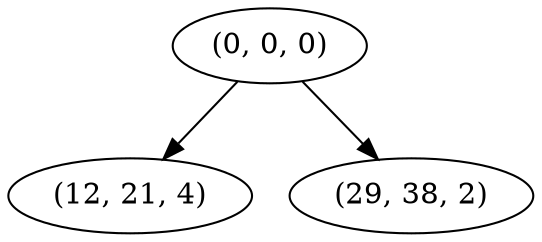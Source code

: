 digraph tree {
    "(0, 0, 0)";
    "(12, 21, 4)";
    "(29, 38, 2)";
    "(0, 0, 0)" -> "(12, 21, 4)";
    "(0, 0, 0)" -> "(29, 38, 2)";
}
